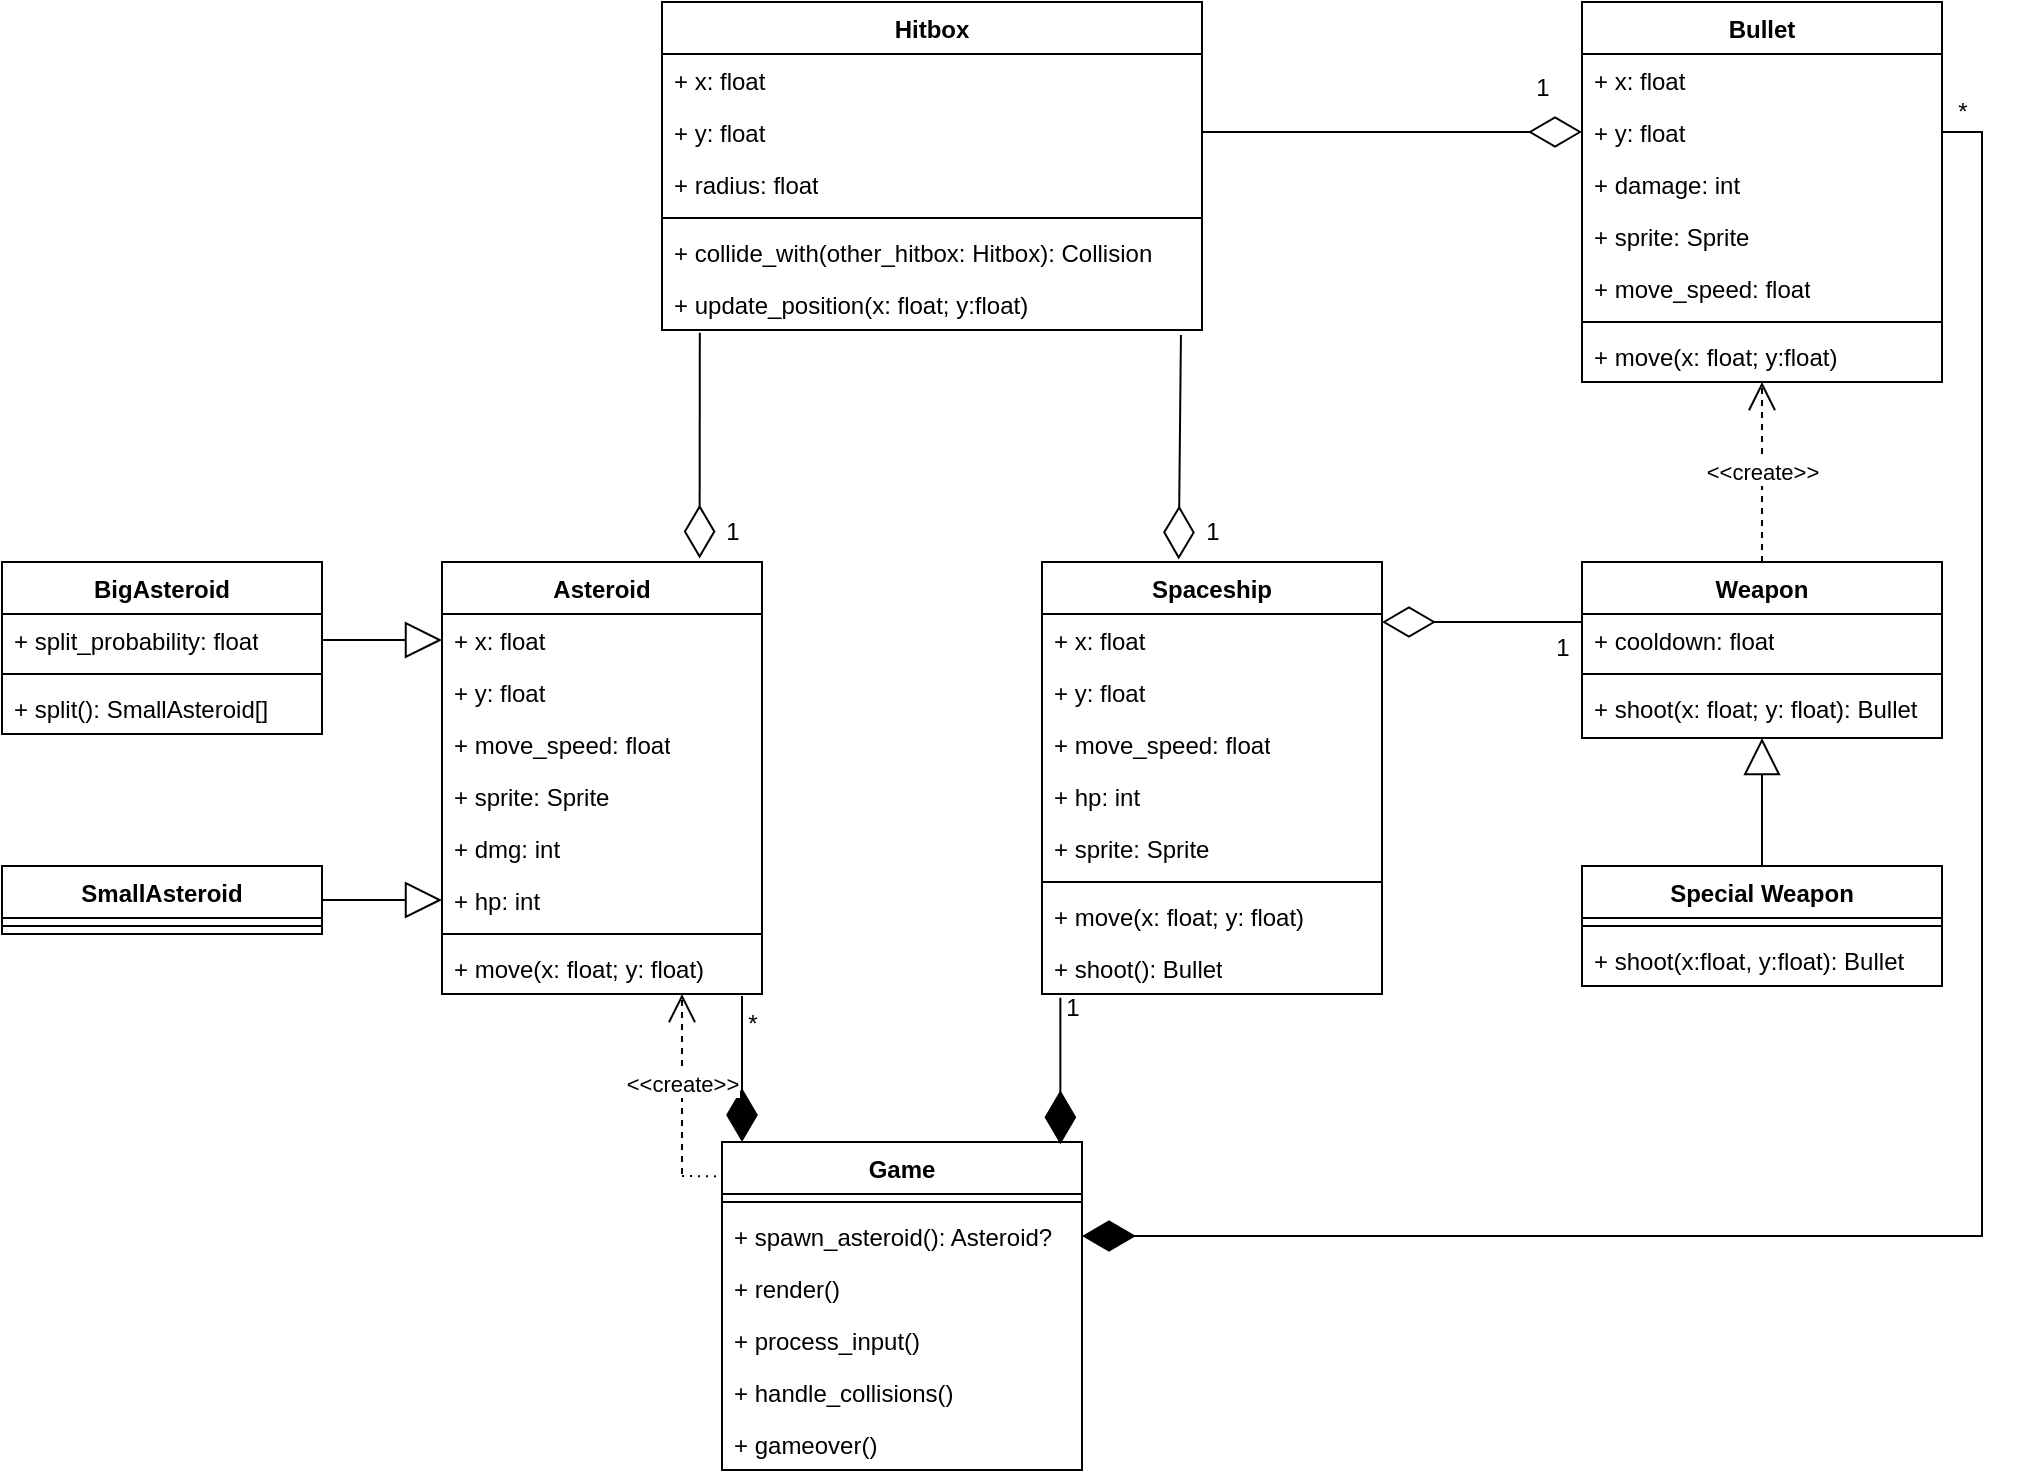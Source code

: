 <mxfile version="20.5.3" type="embed"><diagram name="Seite-1" id="ZUy_uGdwAOSeV0dl44Cy"><mxGraphModel dx="2169" dy="2403" grid="1" gridSize="10" guides="1" tooltips="1" connect="1" arrows="1" fold="1" page="0" pageScale="1" pageWidth="1169" pageHeight="827" math="0" shadow="0"><root><mxCell id="0"/><mxCell id="1" parent="0"/><mxCell id="Y9lWMFhnYqN-Vg71fqgo-1" value="Spaceship" style="swimlane;fontStyle=1;align=center;verticalAlign=top;childLayout=stackLayout;horizontal=1;startSize=26;horizontalStack=0;resizeParent=1;resizeParentMax=0;resizeLast=0;collapsible=1;marginBottom=0;whiteSpace=wrap;html=1;" parent="1" vertex="1"><mxGeometry x="-770" y="-1360" width="170" height="216" as="geometry"/></mxCell><mxCell id="sVbA26OMhiQCjbZiH2BP-5" value="+ x: float" style="text;strokeColor=none;fillColor=none;align=left;verticalAlign=top;spacingLeft=4;spacingRight=4;overflow=hidden;rotatable=0;points=[[0,0.5],[1,0.5]];portConstraint=eastwest;whiteSpace=wrap;html=1;" parent="Y9lWMFhnYqN-Vg71fqgo-1" vertex="1"><mxGeometry y="26" width="170" height="26" as="geometry"/></mxCell><mxCell id="sVbA26OMhiQCjbZiH2BP-3" value="+ y: float" style="text;strokeColor=none;fillColor=none;align=left;verticalAlign=top;spacingLeft=4;spacingRight=4;overflow=hidden;rotatable=0;points=[[0,0.5],[1,0.5]];portConstraint=eastwest;whiteSpace=wrap;html=1;" parent="Y9lWMFhnYqN-Vg71fqgo-1" vertex="1"><mxGeometry y="52" width="170" height="26" as="geometry"/></mxCell><mxCell id="Y9lWMFhnYqN-Vg71fqgo-32" value="+ move_speed: float" style="text;strokeColor=none;fillColor=none;align=left;verticalAlign=top;spacingLeft=4;spacingRight=4;overflow=hidden;rotatable=0;points=[[0,0.5],[1,0.5]];portConstraint=eastwest;whiteSpace=wrap;html=1;" parent="Y9lWMFhnYqN-Vg71fqgo-1" vertex="1"><mxGeometry y="78" width="170" height="26" as="geometry"/></mxCell><mxCell id="Y9lWMFhnYqN-Vg71fqgo-33" value="+ hp: int" style="text;strokeColor=none;fillColor=none;align=left;verticalAlign=top;spacingLeft=4;spacingRight=4;overflow=hidden;rotatable=0;points=[[0,0.5],[1,0.5]];portConstraint=eastwest;whiteSpace=wrap;html=1;" parent="Y9lWMFhnYqN-Vg71fqgo-1" vertex="1"><mxGeometry y="104" width="170" height="26" as="geometry"/></mxCell><mxCell id="Y9lWMFhnYqN-Vg71fqgo-36" value="+ sprite: Sprite" style="text;strokeColor=none;fillColor=none;align=left;verticalAlign=top;spacingLeft=4;spacingRight=4;overflow=hidden;rotatable=0;points=[[0,0.5],[1,0.5]];portConstraint=eastwest;whiteSpace=wrap;html=1;" parent="Y9lWMFhnYqN-Vg71fqgo-1" vertex="1"><mxGeometry y="130" width="170" height="26" as="geometry"/></mxCell><mxCell id="Y9lWMFhnYqN-Vg71fqgo-3" value="" style="line;strokeWidth=1;fillColor=none;align=left;verticalAlign=middle;spacingTop=-1;spacingLeft=3;spacingRight=3;rotatable=0;labelPosition=right;points=[];portConstraint=eastwest;strokeColor=inherit;" parent="Y9lWMFhnYqN-Vg71fqgo-1" vertex="1"><mxGeometry y="156" width="170" height="8" as="geometry"/></mxCell><mxCell id="Y9lWMFhnYqN-Vg71fqgo-4" value="+ move(x: float; y: float)" style="text;strokeColor=none;fillColor=none;align=left;verticalAlign=top;spacingLeft=4;spacingRight=4;overflow=hidden;rotatable=0;points=[[0,0.5],[1,0.5]];portConstraint=eastwest;whiteSpace=wrap;html=1;" parent="Y9lWMFhnYqN-Vg71fqgo-1" vertex="1"><mxGeometry y="164" width="170" height="26" as="geometry"/></mxCell><mxCell id="Y9lWMFhnYqN-Vg71fqgo-37" value="+ shoot(): Bullet" style="text;strokeColor=none;fillColor=none;align=left;verticalAlign=top;spacingLeft=4;spacingRight=4;overflow=hidden;rotatable=0;points=[[0,0.5],[1,0.5]];portConstraint=eastwest;whiteSpace=wrap;html=1;" parent="Y9lWMFhnYqN-Vg71fqgo-1" vertex="1"><mxGeometry y="190" width="170" height="26" as="geometry"/></mxCell><mxCell id="Y9lWMFhnYqN-Vg71fqgo-5" value="Weapon" style="swimlane;fontStyle=1;align=center;verticalAlign=top;childLayout=stackLayout;horizontal=1;startSize=26;horizontalStack=0;resizeParent=1;resizeParentMax=0;resizeLast=0;collapsible=1;marginBottom=0;whiteSpace=wrap;html=1;" parent="1" vertex="1"><mxGeometry x="-500" y="-1360" width="180" height="88" as="geometry"/></mxCell><mxCell id="Y9lWMFhnYqN-Vg71fqgo-39" value="+ cooldown: float" style="text;strokeColor=none;fillColor=none;align=left;verticalAlign=top;spacingLeft=4;spacingRight=4;overflow=hidden;rotatable=0;points=[[0,0.5],[1,0.5]];portConstraint=eastwest;whiteSpace=wrap;html=1;" parent="Y9lWMFhnYqN-Vg71fqgo-5" vertex="1"><mxGeometry y="26" width="180" height="26" as="geometry"/></mxCell><mxCell id="Y9lWMFhnYqN-Vg71fqgo-7" value="" style="line;strokeWidth=1;fillColor=none;align=left;verticalAlign=middle;spacingTop=-1;spacingLeft=3;spacingRight=3;rotatable=0;labelPosition=right;points=[];portConstraint=eastwest;strokeColor=inherit;" parent="Y9lWMFhnYqN-Vg71fqgo-5" vertex="1"><mxGeometry y="52" width="180" height="8" as="geometry"/></mxCell><mxCell id="Y9lWMFhnYqN-Vg71fqgo-8" value="+ shoot(x: float; y: float): Bullet" style="text;strokeColor=none;fillColor=none;align=left;verticalAlign=top;spacingLeft=4;spacingRight=4;overflow=hidden;rotatable=0;points=[[0,0.5],[1,0.5]];portConstraint=eastwest;whiteSpace=wrap;html=1;" parent="Y9lWMFhnYqN-Vg71fqgo-5" vertex="1"><mxGeometry y="60" width="180" height="28" as="geometry"/></mxCell><mxCell id="Y9lWMFhnYqN-Vg71fqgo-9" value="Game" style="swimlane;fontStyle=1;align=center;verticalAlign=top;childLayout=stackLayout;horizontal=1;startSize=26;horizontalStack=0;resizeParent=1;resizeParentMax=0;resizeLast=0;collapsible=1;marginBottom=0;whiteSpace=wrap;html=1;" parent="1" vertex="1"><mxGeometry x="-930" y="-1070" width="180" height="164" as="geometry"/></mxCell><mxCell id="Y9lWMFhnYqN-Vg71fqgo-11" value="" style="line;strokeWidth=1;fillColor=none;align=left;verticalAlign=middle;spacingTop=-1;spacingLeft=3;spacingRight=3;rotatable=0;labelPosition=right;points=[];portConstraint=eastwest;strokeColor=inherit;" parent="Y9lWMFhnYqN-Vg71fqgo-9" vertex="1"><mxGeometry y="26" width="180" height="8" as="geometry"/></mxCell><mxCell id="Y9lWMFhnYqN-Vg71fqgo-12" value="+ spawn_asteroid(): Asteroid?" style="text;strokeColor=none;fillColor=none;align=left;verticalAlign=top;spacingLeft=4;spacingRight=4;overflow=hidden;rotatable=0;points=[[0,0.5],[1,0.5]];portConstraint=eastwest;whiteSpace=wrap;html=1;" parent="Y9lWMFhnYqN-Vg71fqgo-9" vertex="1"><mxGeometry y="34" width="180" height="26" as="geometry"/></mxCell><mxCell id="Y9lWMFhnYqN-Vg71fqgo-27" value="+ render()" style="text;strokeColor=none;fillColor=none;align=left;verticalAlign=top;spacingLeft=4;spacingRight=4;overflow=hidden;rotatable=0;points=[[0,0.5],[1,0.5]];portConstraint=eastwest;whiteSpace=wrap;html=1;" parent="Y9lWMFhnYqN-Vg71fqgo-9" vertex="1"><mxGeometry y="60" width="180" height="26" as="geometry"/></mxCell><mxCell id="Y9lWMFhnYqN-Vg71fqgo-28" value="+ process_input()" style="text;strokeColor=none;fillColor=none;align=left;verticalAlign=top;spacingLeft=4;spacingRight=4;overflow=hidden;rotatable=0;points=[[0,0.5],[1,0.5]];portConstraint=eastwest;whiteSpace=wrap;html=1;" parent="Y9lWMFhnYqN-Vg71fqgo-9" vertex="1"><mxGeometry y="86" width="180" height="26" as="geometry"/></mxCell><mxCell id="Y9lWMFhnYqN-Vg71fqgo-29" value="+ handle_collisions()" style="text;strokeColor=none;fillColor=none;align=left;verticalAlign=top;spacingLeft=4;spacingRight=4;overflow=hidden;rotatable=0;points=[[0,0.5],[1,0.5]];portConstraint=eastwest;whiteSpace=wrap;html=1;" parent="Y9lWMFhnYqN-Vg71fqgo-9" vertex="1"><mxGeometry y="112" width="180" height="26" as="geometry"/></mxCell><mxCell id="WrKVvXKX3kZ2d2W6lTKQ-3" value="+ gameover()" style="text;strokeColor=none;fillColor=none;align=left;verticalAlign=top;spacingLeft=4;spacingRight=4;overflow=hidden;rotatable=0;points=[[0,0.5],[1,0.5]];portConstraint=eastwest;whiteSpace=wrap;html=1;" parent="Y9lWMFhnYqN-Vg71fqgo-9" vertex="1"><mxGeometry y="138" width="180" height="26" as="geometry"/></mxCell><mxCell id="Y9lWMFhnYqN-Vg71fqgo-17" value="Bullet" style="swimlane;fontStyle=1;align=center;verticalAlign=top;childLayout=stackLayout;horizontal=1;startSize=26;horizontalStack=0;resizeParent=1;resizeParentMax=0;resizeLast=0;collapsible=1;marginBottom=0;whiteSpace=wrap;html=1;" parent="1" vertex="1"><mxGeometry x="-500" y="-1640" width="180" height="190" as="geometry"/></mxCell><mxCell id="sVbA26OMhiQCjbZiH2BP-2" value="+ x: float" style="text;strokeColor=none;fillColor=none;align=left;verticalAlign=top;spacingLeft=4;spacingRight=4;overflow=hidden;rotatable=0;points=[[0,0.5],[1,0.5]];portConstraint=eastwest;whiteSpace=wrap;html=1;" parent="Y9lWMFhnYqN-Vg71fqgo-17" vertex="1"><mxGeometry y="26" width="180" height="26" as="geometry"/></mxCell><mxCell id="sVbA26OMhiQCjbZiH2BP-1" value="+ y: float" style="text;strokeColor=none;fillColor=none;align=left;verticalAlign=top;spacingLeft=4;spacingRight=4;overflow=hidden;rotatable=0;points=[[0,0.5],[1,0.5]];portConstraint=eastwest;whiteSpace=wrap;html=1;" parent="Y9lWMFhnYqN-Vg71fqgo-17" vertex="1"><mxGeometry y="52" width="180" height="26" as="geometry"/></mxCell><mxCell id="Y9lWMFhnYqN-Vg71fqgo-18" value="+ damage: int" style="text;strokeColor=none;fillColor=none;align=left;verticalAlign=top;spacingLeft=4;spacingRight=4;overflow=hidden;rotatable=0;points=[[0,0.5],[1,0.5]];portConstraint=eastwest;whiteSpace=wrap;html=1;" parent="Y9lWMFhnYqN-Vg71fqgo-17" vertex="1"><mxGeometry y="78" width="180" height="26" as="geometry"/></mxCell><mxCell id="Y9lWMFhnYqN-Vg71fqgo-40" value="+ sprite: Sprite" style="text;strokeColor=none;fillColor=none;align=left;verticalAlign=top;spacingLeft=4;spacingRight=4;overflow=hidden;rotatable=0;points=[[0,0.5],[1,0.5]];portConstraint=eastwest;whiteSpace=wrap;html=1;" parent="Y9lWMFhnYqN-Vg71fqgo-17" vertex="1"><mxGeometry y="104" width="180" height="26" as="geometry"/></mxCell><mxCell id="Y9lWMFhnYqN-Vg71fqgo-41" value="+ move_speed: float" style="text;strokeColor=none;fillColor=none;align=left;verticalAlign=top;spacingLeft=4;spacingRight=4;overflow=hidden;rotatable=0;points=[[0,0.5],[1,0.5]];portConstraint=eastwest;whiteSpace=wrap;html=1;" parent="Y9lWMFhnYqN-Vg71fqgo-17" vertex="1"><mxGeometry y="130" width="180" height="26" as="geometry"/></mxCell><mxCell id="Y9lWMFhnYqN-Vg71fqgo-19" value="" style="line;strokeWidth=1;fillColor=none;align=left;verticalAlign=middle;spacingTop=-1;spacingLeft=3;spacingRight=3;rotatable=0;labelPosition=right;points=[];portConstraint=eastwest;strokeColor=inherit;" parent="Y9lWMFhnYqN-Vg71fqgo-17" vertex="1"><mxGeometry y="156" width="180" height="8" as="geometry"/></mxCell><mxCell id="Y9lWMFhnYqN-Vg71fqgo-20" value="+ move(x: float; y:float)" style="text;strokeColor=none;fillColor=none;align=left;verticalAlign=top;spacingLeft=4;spacingRight=4;overflow=hidden;rotatable=0;points=[[0,0.5],[1,0.5]];portConstraint=eastwest;whiteSpace=wrap;html=1;" parent="Y9lWMFhnYqN-Vg71fqgo-17" vertex="1"><mxGeometry y="164" width="180" height="26" as="geometry"/></mxCell><mxCell id="Y9lWMFhnYqN-Vg71fqgo-21" value="SmallAsteroid" style="swimlane;fontStyle=1;align=center;verticalAlign=top;childLayout=stackLayout;horizontal=1;startSize=26;horizontalStack=0;resizeParent=1;resizeParentMax=0;resizeLast=0;collapsible=1;marginBottom=0;whiteSpace=wrap;html=1;" parent="1" vertex="1"><mxGeometry x="-1290" y="-1208" width="160" height="34" as="geometry"><mxRectangle x="640" y="320" width="90" height="30" as="alternateBounds"/></mxGeometry></mxCell><mxCell id="Y9lWMFhnYqN-Vg71fqgo-23" value="" style="line;strokeWidth=1;fillColor=none;align=left;verticalAlign=middle;spacingTop=-1;spacingLeft=3;spacingRight=3;rotatable=0;labelPosition=right;points=[];portConstraint=eastwest;strokeColor=inherit;" parent="Y9lWMFhnYqN-Vg71fqgo-21" vertex="1"><mxGeometry y="26" width="160" height="8" as="geometry"/></mxCell><mxCell id="c13DJDwB2PrGR2hZeTVj-3" value="BigAsteroid" style="swimlane;fontStyle=1;align=center;verticalAlign=top;childLayout=stackLayout;horizontal=1;startSize=26;horizontalStack=0;resizeParent=1;resizeParentMax=0;resizeLast=0;collapsible=1;marginBottom=0;whiteSpace=wrap;html=1;" parent="1" vertex="1"><mxGeometry x="-1290" y="-1360" width="160" height="86" as="geometry"><mxRectangle x="640" y="320" width="90" height="30" as="alternateBounds"/></mxGeometry></mxCell><mxCell id="c13DJDwB2PrGR2hZeTVj-18" value="+ split_probability: float" style="text;strokeColor=none;fillColor=none;align=left;verticalAlign=top;spacingLeft=4;spacingRight=4;overflow=hidden;rotatable=0;points=[[0,0.5],[1,0.5]];portConstraint=eastwest;whiteSpace=wrap;html=1;" parent="c13DJDwB2PrGR2hZeTVj-3" vertex="1"><mxGeometry y="26" width="160" height="26" as="geometry"/></mxCell><mxCell id="c13DJDwB2PrGR2hZeTVj-9" value="" style="line;strokeWidth=1;fillColor=none;align=left;verticalAlign=middle;spacingTop=-1;spacingLeft=3;spacingRight=3;rotatable=0;labelPosition=right;points=[];portConstraint=eastwest;strokeColor=inherit;" parent="c13DJDwB2PrGR2hZeTVj-3" vertex="1"><mxGeometry y="52" width="160" height="8" as="geometry"/></mxCell><mxCell id="c13DJDwB2PrGR2hZeTVj-11" value="+ split(): SmallAsteroid[]" style="text;strokeColor=none;fillColor=none;align=left;verticalAlign=top;spacingLeft=4;spacingRight=4;overflow=hidden;rotatable=0;points=[[0,0.5],[1,0.5]];portConstraint=eastwest;whiteSpace=wrap;html=1;" parent="c13DJDwB2PrGR2hZeTVj-3" vertex="1"><mxGeometry y="60" width="160" height="26" as="geometry"/></mxCell><mxCell id="c13DJDwB2PrGR2hZeTVj-12" value="Hitbox" style="swimlane;fontStyle=1;align=center;verticalAlign=top;childLayout=stackLayout;horizontal=1;startSize=26;horizontalStack=0;resizeParent=1;resizeParentMax=0;resizeLast=0;collapsible=1;marginBottom=0;whiteSpace=wrap;html=1;" parent="1" vertex="1"><mxGeometry x="-960" y="-1640" width="270" height="164" as="geometry"/></mxCell><mxCell id="sVbA26OMhiQCjbZiH2BP-6" value="+ x: float" style="text;strokeColor=none;fillColor=none;align=left;verticalAlign=top;spacingLeft=4;spacingRight=4;overflow=hidden;rotatable=0;points=[[0,0.5],[1,0.5]];portConstraint=eastwest;whiteSpace=wrap;html=1;" parent="c13DJDwB2PrGR2hZeTVj-12" vertex="1"><mxGeometry y="26" width="270" height="26" as="geometry"/></mxCell><mxCell id="sVbA26OMhiQCjbZiH2BP-4" value="+ y: float" style="text;strokeColor=none;fillColor=none;align=left;verticalAlign=top;spacingLeft=4;spacingRight=4;overflow=hidden;rotatable=0;points=[[0,0.5],[1,0.5]];portConstraint=eastwest;whiteSpace=wrap;html=1;" parent="c13DJDwB2PrGR2hZeTVj-12" vertex="1"><mxGeometry y="52" width="270" height="26" as="geometry"/></mxCell><mxCell id="c13DJDwB2PrGR2hZeTVj-17" value="+ radius: float" style="text;strokeColor=none;fillColor=none;align=left;verticalAlign=top;spacingLeft=4;spacingRight=4;overflow=hidden;rotatable=0;points=[[0,0.5],[1,0.5]];portConstraint=eastwest;whiteSpace=wrap;html=1;" parent="c13DJDwB2PrGR2hZeTVj-12" vertex="1"><mxGeometry y="78" width="270" height="26" as="geometry"/></mxCell><mxCell id="c13DJDwB2PrGR2hZeTVj-14" value="" style="line;strokeWidth=1;fillColor=none;align=left;verticalAlign=middle;spacingTop=-1;spacingLeft=3;spacingRight=3;rotatable=0;labelPosition=right;points=[];portConstraint=eastwest;strokeColor=inherit;" parent="c13DJDwB2PrGR2hZeTVj-12" vertex="1"><mxGeometry y="104" width="270" height="8" as="geometry"/></mxCell><mxCell id="c13DJDwB2PrGR2hZeTVj-15" value="+ collide_with(other_hitbox: Hitbox): Collision" style="text;strokeColor=none;fillColor=none;align=left;verticalAlign=top;spacingLeft=4;spacingRight=4;overflow=hidden;rotatable=0;points=[[0,0.5],[1,0.5]];portConstraint=eastwest;whiteSpace=wrap;html=1;" parent="c13DJDwB2PrGR2hZeTVj-12" vertex="1"><mxGeometry y="112" width="270" height="26" as="geometry"/></mxCell><mxCell id="WrKVvXKX3kZ2d2W6lTKQ-4" value="+ update_position(x: float; y:float)" style="text;strokeColor=none;fillColor=none;align=left;verticalAlign=top;spacingLeft=4;spacingRight=4;overflow=hidden;rotatable=0;points=[[0,0.5],[1,0.5]];portConstraint=eastwest;whiteSpace=wrap;html=1;" parent="c13DJDwB2PrGR2hZeTVj-12" vertex="1"><mxGeometry y="138" width="270" height="26" as="geometry"/></mxCell><mxCell id="5AKm7OeanH97nsyEIYP--6" value="Asteroid" style="swimlane;fontStyle=1;align=center;verticalAlign=top;childLayout=stackLayout;horizontal=1;startSize=26;horizontalStack=0;resizeParent=1;resizeParentMax=0;resizeLast=0;collapsible=1;marginBottom=0;whiteSpace=wrap;html=1;" parent="1" vertex="1"><mxGeometry x="-1070" y="-1360" width="160" height="216" as="geometry"><mxRectangle x="640" y="320" width="90" height="30" as="alternateBounds"/></mxGeometry></mxCell><mxCell id="5AKm7OeanH97nsyEIYP--7" value="+ x: float" style="text;strokeColor=none;fillColor=none;align=left;verticalAlign=top;spacingLeft=4;spacingRight=4;overflow=hidden;rotatable=0;points=[[0,0.5],[1,0.5]];portConstraint=eastwest;whiteSpace=wrap;html=1;" parent="5AKm7OeanH97nsyEIYP--6" vertex="1"><mxGeometry y="26" width="160" height="26" as="geometry"/></mxCell><mxCell id="5AKm7OeanH97nsyEIYP--8" value="+ y: float" style="text;strokeColor=none;fillColor=none;align=left;verticalAlign=top;spacingLeft=4;spacingRight=4;overflow=hidden;rotatable=0;points=[[0,0.5],[1,0.5]];portConstraint=eastwest;whiteSpace=wrap;html=1;" parent="5AKm7OeanH97nsyEIYP--6" vertex="1"><mxGeometry y="52" width="160" height="26" as="geometry"/></mxCell><mxCell id="5AKm7OeanH97nsyEIYP--9" value="+ move_speed: float" style="text;strokeColor=none;fillColor=none;align=left;verticalAlign=top;spacingLeft=4;spacingRight=4;overflow=hidden;rotatable=0;points=[[0,0.5],[1,0.5]];portConstraint=eastwest;whiteSpace=wrap;html=1;" parent="5AKm7OeanH97nsyEIYP--6" vertex="1"><mxGeometry y="78" width="160" height="26" as="geometry"/></mxCell><mxCell id="5AKm7OeanH97nsyEIYP--10" value="+ sprite: Sprite" style="text;strokeColor=none;fillColor=none;align=left;verticalAlign=top;spacingLeft=4;spacingRight=4;overflow=hidden;rotatable=0;points=[[0,0.5],[1,0.5]];portConstraint=eastwest;whiteSpace=wrap;html=1;" parent="5AKm7OeanH97nsyEIYP--6" vertex="1"><mxGeometry y="104" width="160" height="26" as="geometry"/></mxCell><mxCell id="5AKm7OeanH97nsyEIYP--11" value="+ dmg: int" style="text;strokeColor=none;fillColor=none;align=left;verticalAlign=top;spacingLeft=4;spacingRight=4;overflow=hidden;rotatable=0;points=[[0,0.5],[1,0.5]];portConstraint=eastwest;whiteSpace=wrap;html=1;" parent="5AKm7OeanH97nsyEIYP--6" vertex="1"><mxGeometry y="130" width="160" height="26" as="geometry"/></mxCell><mxCell id="5AKm7OeanH97nsyEIYP--12" value="+ hp: int" style="text;strokeColor=none;fillColor=none;align=left;verticalAlign=top;spacingLeft=4;spacingRight=4;overflow=hidden;rotatable=0;points=[[0,0.5],[1,0.5]];portConstraint=eastwest;whiteSpace=wrap;html=1;" parent="5AKm7OeanH97nsyEIYP--6" vertex="1"><mxGeometry y="156" width="160" height="26" as="geometry"/></mxCell><mxCell id="5AKm7OeanH97nsyEIYP--13" value="" style="line;strokeWidth=1;fillColor=none;align=left;verticalAlign=middle;spacingTop=-1;spacingLeft=3;spacingRight=3;rotatable=0;labelPosition=right;points=[];portConstraint=eastwest;strokeColor=inherit;" parent="5AKm7OeanH97nsyEIYP--6" vertex="1"><mxGeometry y="182" width="160" height="8" as="geometry"/></mxCell><mxCell id="5AKm7OeanH97nsyEIYP--14" value="+ move(x: float; y: float)" style="text;strokeColor=none;fillColor=none;align=left;verticalAlign=top;spacingLeft=4;spacingRight=4;overflow=hidden;rotatable=0;points=[[0,0.5],[1,0.5]];portConstraint=eastwest;whiteSpace=wrap;html=1;" parent="5AKm7OeanH97nsyEIYP--6" vertex="1"><mxGeometry y="190" width="160" height="26" as="geometry"/></mxCell><mxCell id="5AKm7OeanH97nsyEIYP--15" value="" style="endArrow=block;endSize=16;endFill=0;html=1;rounded=0;entryX=0;entryY=0.5;entryDx=0;entryDy=0;exitX=1;exitY=0.5;exitDx=0;exitDy=0;" parent="1" source="c13DJDwB2PrGR2hZeTVj-18" target="5AKm7OeanH97nsyEIYP--7" edge="1"><mxGeometry x="-0.005" width="160" relative="1" as="geometry"><mxPoint x="-1290" y="-1050" as="sourcePoint"/><mxPoint x="-1130" y="-1050" as="targetPoint"/><mxPoint as="offset"/></mxGeometry></mxCell><mxCell id="5AKm7OeanH97nsyEIYP--16" value="" style="endArrow=block;endSize=16;endFill=0;html=1;rounded=0;entryX=0;entryY=0.5;entryDx=0;entryDy=0;exitX=1;exitY=0.5;exitDx=0;exitDy=0;" parent="1" source="Y9lWMFhnYqN-Vg71fqgo-21" target="5AKm7OeanH97nsyEIYP--12" edge="1"><mxGeometry width="160" relative="1" as="geometry"><mxPoint x="-1290" y="-1050" as="sourcePoint"/><mxPoint x="-1130" y="-1050" as="targetPoint"/></mxGeometry></mxCell><mxCell id="qjJbdOYnkFVx47R3Ud2m-2" value="" style="endArrow=diamondThin;endFill=0;endSize=24;html=1;rounded=0;entryX=1;entryY=0.5;entryDx=0;entryDy=0;exitX=0;exitY=0.5;exitDx=0;exitDy=0;" parent="1" edge="1"><mxGeometry width="160" relative="1" as="geometry"><mxPoint x="-500" y="-1330" as="sourcePoint"/><mxPoint x="-600" y="-1330" as="targetPoint"/></mxGeometry></mxCell><mxCell id="qjJbdOYnkFVx47R3Ud2m-3" value="" style="endArrow=diamondThin;endFill=0;endSize=24;html=1;rounded=0;exitX=0.961;exitY=1.095;exitDx=0;exitDy=0;exitPerimeter=0;entryX=0.402;entryY=-0.006;entryDx=0;entryDy=0;entryPerimeter=0;" parent="1" source="WrKVvXKX3kZ2d2W6lTKQ-4" target="Y9lWMFhnYqN-Vg71fqgo-1" edge="1"><mxGeometry width="160" relative="1" as="geometry"><mxPoint x="-800" y="-1470" as="sourcePoint"/><mxPoint x="-690" y="-1370" as="targetPoint"/></mxGeometry></mxCell><mxCell id="qjJbdOYnkFVx47R3Ud2m-4" value="" style="endArrow=diamondThin;endFill=0;endSize=24;html=1;rounded=0;entryX=0.805;entryY=-0.008;entryDx=0;entryDy=0;exitX=0.07;exitY=1.054;exitDx=0;exitDy=0;exitPerimeter=0;entryPerimeter=0;" parent="1" source="WrKVvXKX3kZ2d2W6lTKQ-4" target="5AKm7OeanH97nsyEIYP--6" edge="1"><mxGeometry width="160" relative="1" as="geometry"><mxPoint x="-810" y="-1430" as="sourcePoint"/><mxPoint x="-650" y="-1430" as="targetPoint"/></mxGeometry></mxCell><mxCell id="qjJbdOYnkFVx47R3Ud2m-13" value="" style="endArrow=diamondThin;endFill=0;endSize=24;html=1;rounded=0;entryX=0;entryY=0.5;entryDx=0;entryDy=0;exitX=1;exitY=0.5;exitDx=0;exitDy=0;" parent="1" source="sVbA26OMhiQCjbZiH2BP-4" target="sVbA26OMhiQCjbZiH2BP-1" edge="1"><mxGeometry width="160" relative="1" as="geometry"><mxPoint x="-870" y="-1300" as="sourcePoint"/><mxPoint x="-710" y="-1300" as="targetPoint"/></mxGeometry></mxCell><mxCell id="qjJbdOYnkFVx47R3Ud2m-26" value="&amp;lt;&amp;lt;create&amp;gt;&amp;gt;" style="endArrow=open;endSize=12;dashed=1;html=1;rounded=0;exitX=0.5;exitY=0;exitDx=0;exitDy=0;" parent="1" source="Y9lWMFhnYqN-Vg71fqgo-5" edge="1"><mxGeometry width="160" relative="1" as="geometry"><mxPoint x="-870" y="-1300" as="sourcePoint"/><mxPoint x="-410" y="-1450" as="targetPoint"/></mxGeometry></mxCell><mxCell id="qjJbdOYnkFVx47R3Ud2m-27" value="" style="endArrow=diamondThin;endFill=1;endSize=24;html=1;rounded=0;entryX=0.94;entryY=0.007;entryDx=0;entryDy=0;exitX=0.054;exitY=1.071;exitDx=0;exitDy=0;entryPerimeter=0;exitPerimeter=0;" parent="1" source="Y9lWMFhnYqN-Vg71fqgo-37" target="Y9lWMFhnYqN-Vg71fqgo-9" edge="1"><mxGeometry width="160" relative="1" as="geometry"><mxPoint x="-870" y="-1300" as="sourcePoint"/><mxPoint x="-710" y="-1300" as="targetPoint"/></mxGeometry></mxCell><mxCell id="qjJbdOYnkFVx47R3Ud2m-31" value="" style="endArrow=diamondThin;endFill=1;endSize=24;html=1;rounded=0;entryX=0.94;entryY=0.007;entryDx=0;entryDy=0;exitX=0.054;exitY=1.071;exitDx=0;exitDy=0;entryPerimeter=0;exitPerimeter=0;" parent="1" edge="1"><mxGeometry width="160" relative="1" as="geometry"><mxPoint x="-920" y="-1143" as="sourcePoint"/><mxPoint x="-920" y="-1070" as="targetPoint"/></mxGeometry></mxCell><mxCell id="qjJbdOYnkFVx47R3Ud2m-33" value="1" style="text;html=1;align=center;verticalAlign=middle;resizable=0;points=[];autosize=1;strokeColor=none;fillColor=none;" parent="1" vertex="1"><mxGeometry x="-770" y="-1152" width="30" height="30" as="geometry"/></mxCell><mxCell id="qjJbdOYnkFVx47R3Ud2m-34" value="*" style="text;html=1;align=center;verticalAlign=middle;resizable=0;points=[];autosize=1;strokeColor=none;fillColor=none;" parent="1" vertex="1"><mxGeometry x="-930" y="-1144" width="30" height="30" as="geometry"/></mxCell><mxCell id="qjJbdOYnkFVx47R3Ud2m-35" value="1" style="text;html=1;align=center;verticalAlign=middle;resizable=0;points=[];autosize=1;strokeColor=none;fillColor=none;" parent="1" vertex="1"><mxGeometry x="-525" y="-1332" width="30" height="30" as="geometry"/></mxCell><mxCell id="qjJbdOYnkFVx47R3Ud2m-37" style="edgeStyle=orthogonalEdgeStyle;rounded=0;orthogonalLoop=1;jettySize=auto;html=1;exitX=1;exitY=0.5;exitDx=0;exitDy=0;entryX=1;entryY=0.5;entryDx=0;entryDy=0;endArrow=diamondThin;endFill=1;endSize=24;" parent="1" source="sVbA26OMhiQCjbZiH2BP-1" target="Y9lWMFhnYqN-Vg71fqgo-12" edge="1"><mxGeometry relative="1" as="geometry"><mxPoint x="-620" y="-1040" as="targetPoint"/></mxGeometry></mxCell><mxCell id="qjJbdOYnkFVx47R3Ud2m-38" value="*" style="text;html=1;align=center;verticalAlign=middle;resizable=0;points=[];autosize=1;strokeColor=none;fillColor=none;" parent="1" vertex="1"><mxGeometry x="-325" y="-1600" width="30" height="30" as="geometry"/></mxCell><mxCell id="qjJbdOYnkFVx47R3Ud2m-39" value="1" style="text;html=1;align=center;verticalAlign=middle;resizable=0;points=[];autosize=1;strokeColor=none;fillColor=none;" parent="1" vertex="1"><mxGeometry x="-535" y="-1612" width="30" height="30" as="geometry"/></mxCell><mxCell id="qjJbdOYnkFVx47R3Ud2m-41" value="1" style="text;html=1;align=center;verticalAlign=middle;resizable=0;points=[];autosize=1;strokeColor=none;fillColor=none;" parent="1" vertex="1"><mxGeometry x="-700" y="-1390" width="30" height="30" as="geometry"/></mxCell><mxCell id="qjJbdOYnkFVx47R3Ud2m-42" value="1" style="text;html=1;align=center;verticalAlign=middle;resizable=0;points=[];autosize=1;strokeColor=none;fillColor=none;" parent="1" vertex="1"><mxGeometry x="-940" y="-1390" width="30" height="30" as="geometry"/></mxCell><mxCell id="qjJbdOYnkFVx47R3Ud2m-43" value="&amp;lt;&amp;lt;create&amp;gt;&amp;gt;" style="endArrow=open;endSize=12;dashed=1;html=1;rounded=0;" parent="1" edge="1"><mxGeometry width="160" relative="1" as="geometry"><mxPoint x="-950" y="-1054" as="sourcePoint"/><mxPoint x="-950" y="-1144" as="targetPoint"/></mxGeometry></mxCell><mxCell id="qjJbdOYnkFVx47R3Ud2m-44" value="" style="endArrow=none;dashed=1;html=1;dashPattern=1 3;strokeWidth=1;rounded=0;entryX=-0.005;entryY=0.105;entryDx=0;entryDy=0;entryPerimeter=0;" parent="1" target="Y9lWMFhnYqN-Vg71fqgo-9" edge="1"><mxGeometry width="50" height="50" relative="1" as="geometry"><mxPoint x="-950" y="-1053" as="sourcePoint"/><mxPoint x="-810" y="-1110" as="targetPoint"/></mxGeometry></mxCell><mxCell id="2" value="Special Weapon" style="swimlane;fontStyle=1;align=center;verticalAlign=top;childLayout=stackLayout;horizontal=1;startSize=26;horizontalStack=0;resizeParent=1;resizeParentMax=0;resizeLast=0;collapsible=1;marginBottom=0;" vertex="1" parent="1"><mxGeometry x="-500" y="-1208" width="180" height="60" as="geometry"/></mxCell><mxCell id="4" value="" style="line;strokeWidth=1;fillColor=none;align=left;verticalAlign=middle;spacingTop=-1;spacingLeft=3;spacingRight=3;rotatable=0;labelPosition=right;points=[];portConstraint=eastwest;strokeColor=inherit;" vertex="1" parent="2"><mxGeometry y="26" width="180" height="8" as="geometry"/></mxCell><mxCell id="5" value="+ shoot(x:float, y:float): Bullet" style="text;strokeColor=none;fillColor=none;align=left;verticalAlign=top;spacingLeft=4;spacingRight=4;overflow=hidden;rotatable=0;points=[[0,0.5],[1,0.5]];portConstraint=eastwest;" vertex="1" parent="2"><mxGeometry y="34" width="180" height="26" as="geometry"/></mxCell><mxCell id="8" value="" style="endArrow=block;endSize=16;endFill=0;html=1;rounded=0;" edge="1" parent="1" source="2" target="Y9lWMFhnYqN-Vg71fqgo-8"><mxGeometry x="-0.005" width="160" relative="1" as="geometry"><mxPoint x="-410" y="-1210" as="sourcePoint"/><mxPoint x="-350" y="-1230" as="targetPoint"/><mxPoint as="offset"/></mxGeometry></mxCell></root></mxGraphModel></diagram></mxfile>
